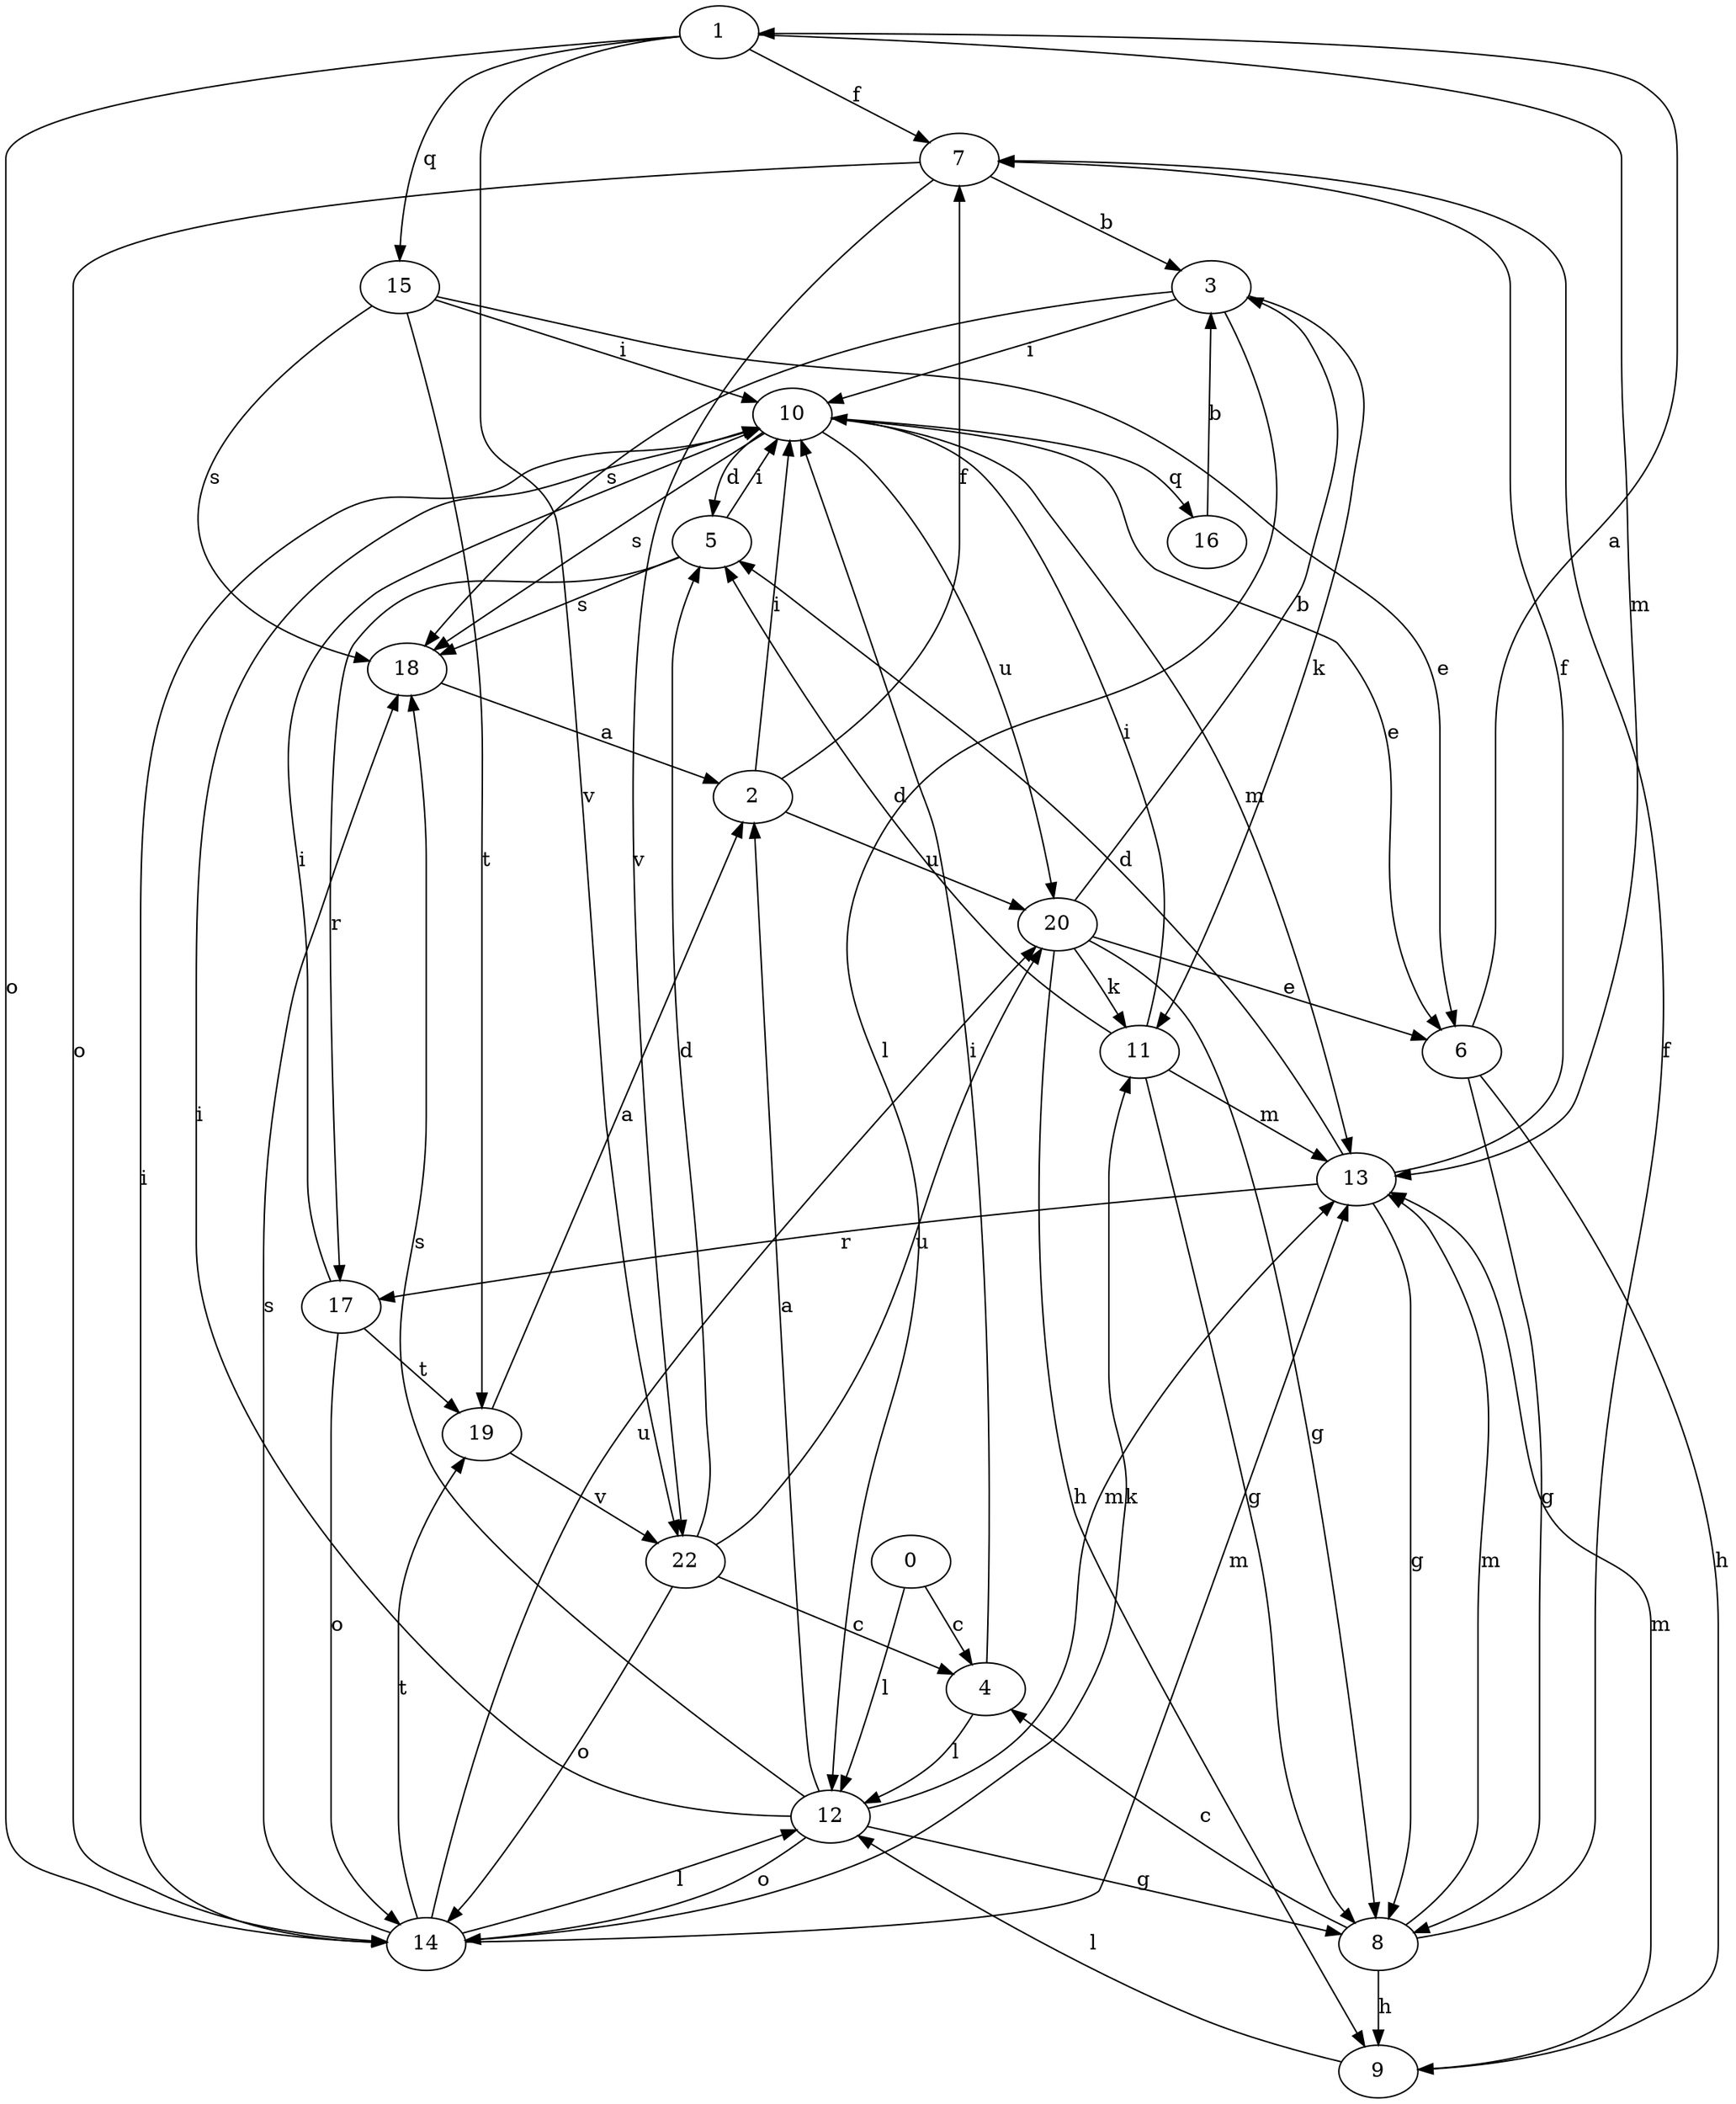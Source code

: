 strict digraph  {
1;
2;
3;
4;
5;
0;
6;
7;
8;
9;
10;
11;
12;
13;
14;
15;
16;
17;
18;
19;
20;
22;
1 -> 7  [label=f];
1 -> 13  [label=m];
1 -> 14  [label=o];
1 -> 15  [label=q];
1 -> 22  [label=v];
2 -> 7  [label=f];
2 -> 10  [label=i];
2 -> 20  [label=u];
3 -> 10  [label=i];
3 -> 11  [label=k];
3 -> 12  [label=l];
3 -> 18  [label=s];
4 -> 10  [label=i];
4 -> 12  [label=l];
5 -> 10  [label=i];
5 -> 17  [label=r];
5 -> 18  [label=s];
0 -> 4  [label=c];
0 -> 12  [label=l];
6 -> 1  [label=a];
6 -> 8  [label=g];
6 -> 9  [label=h];
7 -> 3  [label=b];
7 -> 14  [label=o];
7 -> 22  [label=v];
8 -> 4  [label=c];
8 -> 7  [label=f];
8 -> 9  [label=h];
8 -> 13  [label=m];
9 -> 12  [label=l];
9 -> 13  [label=m];
10 -> 5  [label=d];
10 -> 6  [label=e];
10 -> 13  [label=m];
10 -> 16  [label=q];
10 -> 18  [label=s];
10 -> 20  [label=u];
11 -> 5  [label=d];
11 -> 8  [label=g];
11 -> 10  [label=i];
11 -> 13  [label=m];
12 -> 2  [label=a];
12 -> 8  [label=g];
12 -> 10  [label=i];
12 -> 13  [label=m];
12 -> 14  [label=o];
12 -> 18  [label=s];
13 -> 5  [label=d];
13 -> 7  [label=f];
13 -> 8  [label=g];
13 -> 17  [label=r];
14 -> 10  [label=i];
14 -> 11  [label=k];
14 -> 12  [label=l];
14 -> 13  [label=m];
14 -> 18  [label=s];
14 -> 19  [label=t];
14 -> 20  [label=u];
15 -> 6  [label=e];
15 -> 10  [label=i];
15 -> 18  [label=s];
15 -> 19  [label=t];
16 -> 3  [label=b];
17 -> 10  [label=i];
17 -> 14  [label=o];
17 -> 19  [label=t];
18 -> 2  [label=a];
19 -> 2  [label=a];
19 -> 22  [label=v];
20 -> 3  [label=b];
20 -> 6  [label=e];
20 -> 8  [label=g];
20 -> 9  [label=h];
20 -> 11  [label=k];
22 -> 4  [label=c];
22 -> 5  [label=d];
22 -> 14  [label=o];
22 -> 20  [label=u];
}
